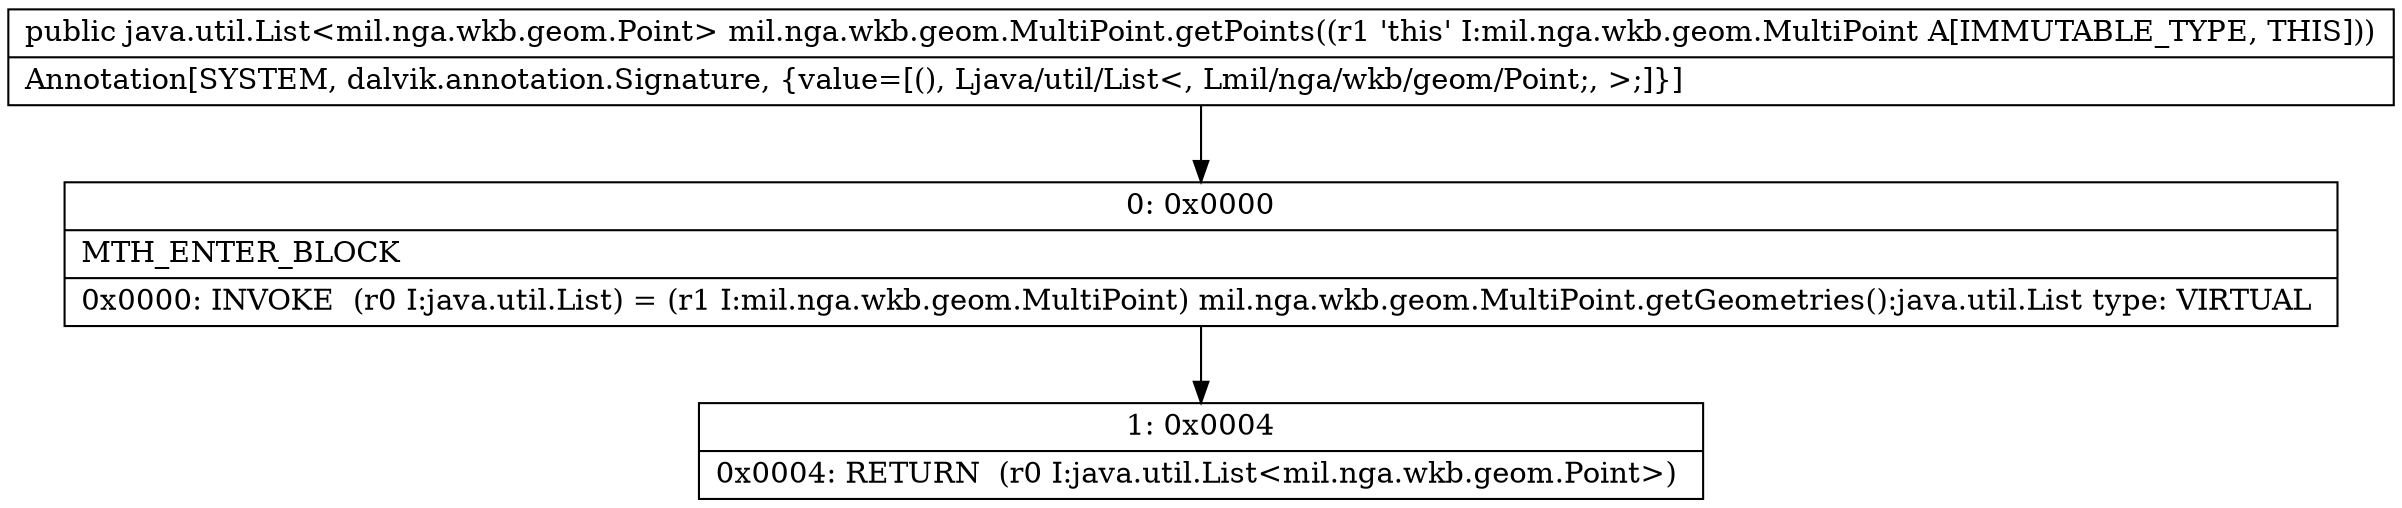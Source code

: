 digraph "CFG formil.nga.wkb.geom.MultiPoint.getPoints()Ljava\/util\/List;" {
Node_0 [shape=record,label="{0\:\ 0x0000|MTH_ENTER_BLOCK\l|0x0000: INVOKE  (r0 I:java.util.List) = (r1 I:mil.nga.wkb.geom.MultiPoint) mil.nga.wkb.geom.MultiPoint.getGeometries():java.util.List type: VIRTUAL \l}"];
Node_1 [shape=record,label="{1\:\ 0x0004|0x0004: RETURN  (r0 I:java.util.List\<mil.nga.wkb.geom.Point\>) \l}"];
MethodNode[shape=record,label="{public java.util.List\<mil.nga.wkb.geom.Point\> mil.nga.wkb.geom.MultiPoint.getPoints((r1 'this' I:mil.nga.wkb.geom.MultiPoint A[IMMUTABLE_TYPE, THIS]))  | Annotation[SYSTEM, dalvik.annotation.Signature, \{value=[(), Ljava\/util\/List\<, Lmil\/nga\/wkb\/geom\/Point;, \>;]\}]\l}"];
MethodNode -> Node_0;
Node_0 -> Node_1;
}

